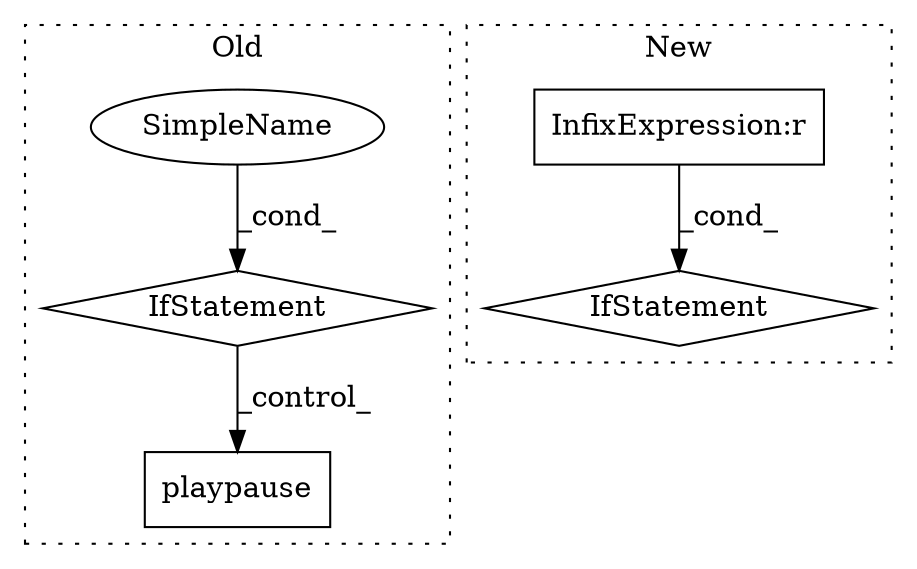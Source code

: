 digraph G {
subgraph cluster0 {
1 [label="playpause" a="32" s="4547" l="11" shape="box"];
3 [label="SimpleName" a="42" s="" l="" shape="ellipse"];
4 [label="IfStatement" a="25" s="4473,4532" l="4,2" shape="diamond"];
label = "Old";
style="dotted";
}
subgraph cluster1 {
2 [label="IfStatement" a="25" s="4051,4117" l="4,2" shape="diamond"];
5 [label="InfixExpression:r" a="27" s="4094" l="4" shape="box"];
label = "New";
style="dotted";
}
3 -> 4 [label="_cond_"];
4 -> 1 [label="_control_"];
5 -> 2 [label="_cond_"];
}